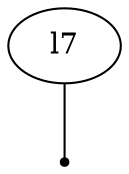 graph {
  size="5,5";

  var7782220156096217095[label="l7", pos="0,0!"];

  factor0[label="", shape=point];
  var7782220156096217095--factor0;
}
